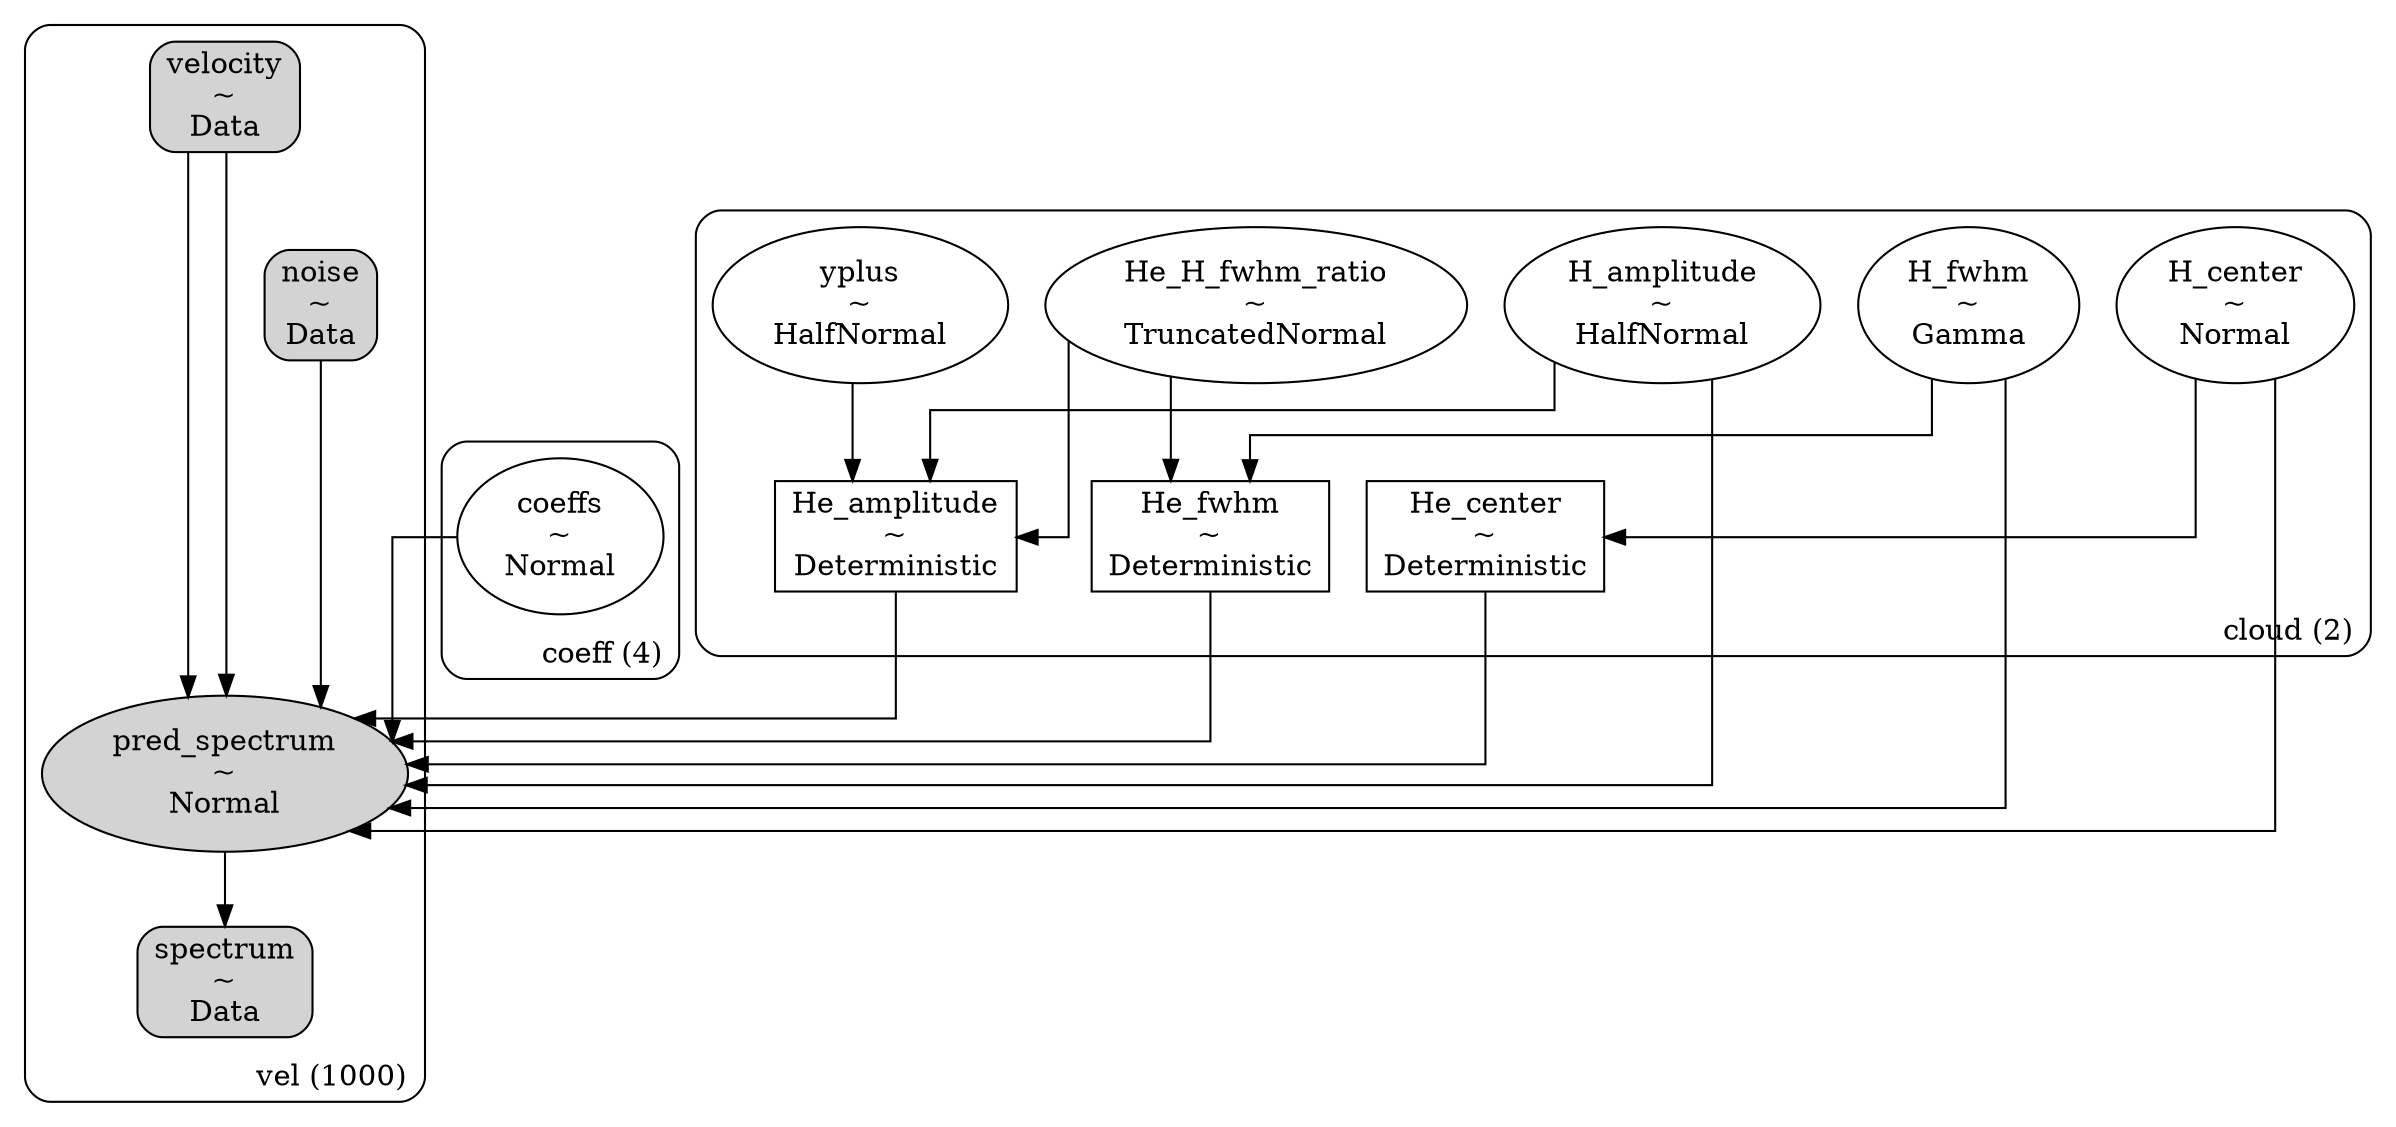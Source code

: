 digraph {
	graph [newrank=false,
		rankdir=TB,
		splines=ortho
	];
	subgraph "clustervel (1000)" {
		graph [label="vel (1000)",
			labeljust=r,
			labelloc=b,
			style=rounded
		];
		spectrum	[label="spectrum
~
Data",
			shape=box,
			style="rounded, filled"];
		pred_spectrum	[label="pred_spectrum
~
Normal",
			shape=ellipse,
			style=filled];
		velocity	[label="velocity
~
Data",
			shape=box,
			style="rounded, filled"];
		noise	[label="noise
~
Data",
			shape=box,
			style="rounded, filled"];
		velocity	[label="velocity
~
Data",
			shape=box,
			style="rounded, filled"];
		spectrum	[label="spectrum
~
Data",
			shape=box,
			style="rounded, filled"];
	}
	subgraph "clustercoeff (4)" {
		graph [label="coeff (4)",
			labeljust=r,
			labelloc=b,
			style=rounded
		];
		coeffs	[label="coeffs
~
Normal",
			shape=ellipse];
	}
	subgraph "clustercloud (2)" {
		graph [label="cloud (2)",
			labeljust=r,
			labelloc=b,
			style=rounded
		];
		yplus	[label="yplus
~
HalfNormal",
			shape=ellipse];
		H_center	[label="H_center
~
Normal",
			shape=ellipse];
		H_amplitude	[label="H_amplitude
~
HalfNormal",
			shape=ellipse];
		H_fwhm	[label="H_fwhm
~
Gamma",
			shape=ellipse];
		He_center	[label="He_center
~
Deterministic",
			shape=box];
		He_H_fwhm_ratio	[label="He_H_fwhm_ratio
~
TruncatedNormal",
			shape=ellipse];
		He_amplitude	[label="He_amplitude
~
Deterministic",
			shape=box];
		He_fwhm	[label="He_fwhm
~
Deterministic",
			shape=box];
	}
	pred_spectrum -> spectrum	[minlen=1];
	velocity -> pred_spectrum	[minlen=1];
	noise -> pred_spectrum	[minlen=2];
	velocity -> pred_spectrum	[minlen=3];
	coeffs -> pred_spectrum	[minlen=1];
	yplus -> He_amplitude	[minlen=1];
	H_center -> pred_spectrum;
	H_center -> He_center;
	H_amplitude -> pred_spectrum;
	H_amplitude -> He_amplitude;
	H_fwhm -> pred_spectrum;
	H_fwhm -> He_fwhm;
	He_center -> pred_spectrum;
	He_H_fwhm_ratio -> He_amplitude;
	He_H_fwhm_ratio -> He_fwhm;
	He_amplitude -> pred_spectrum;
	He_fwhm -> pred_spectrum;
}